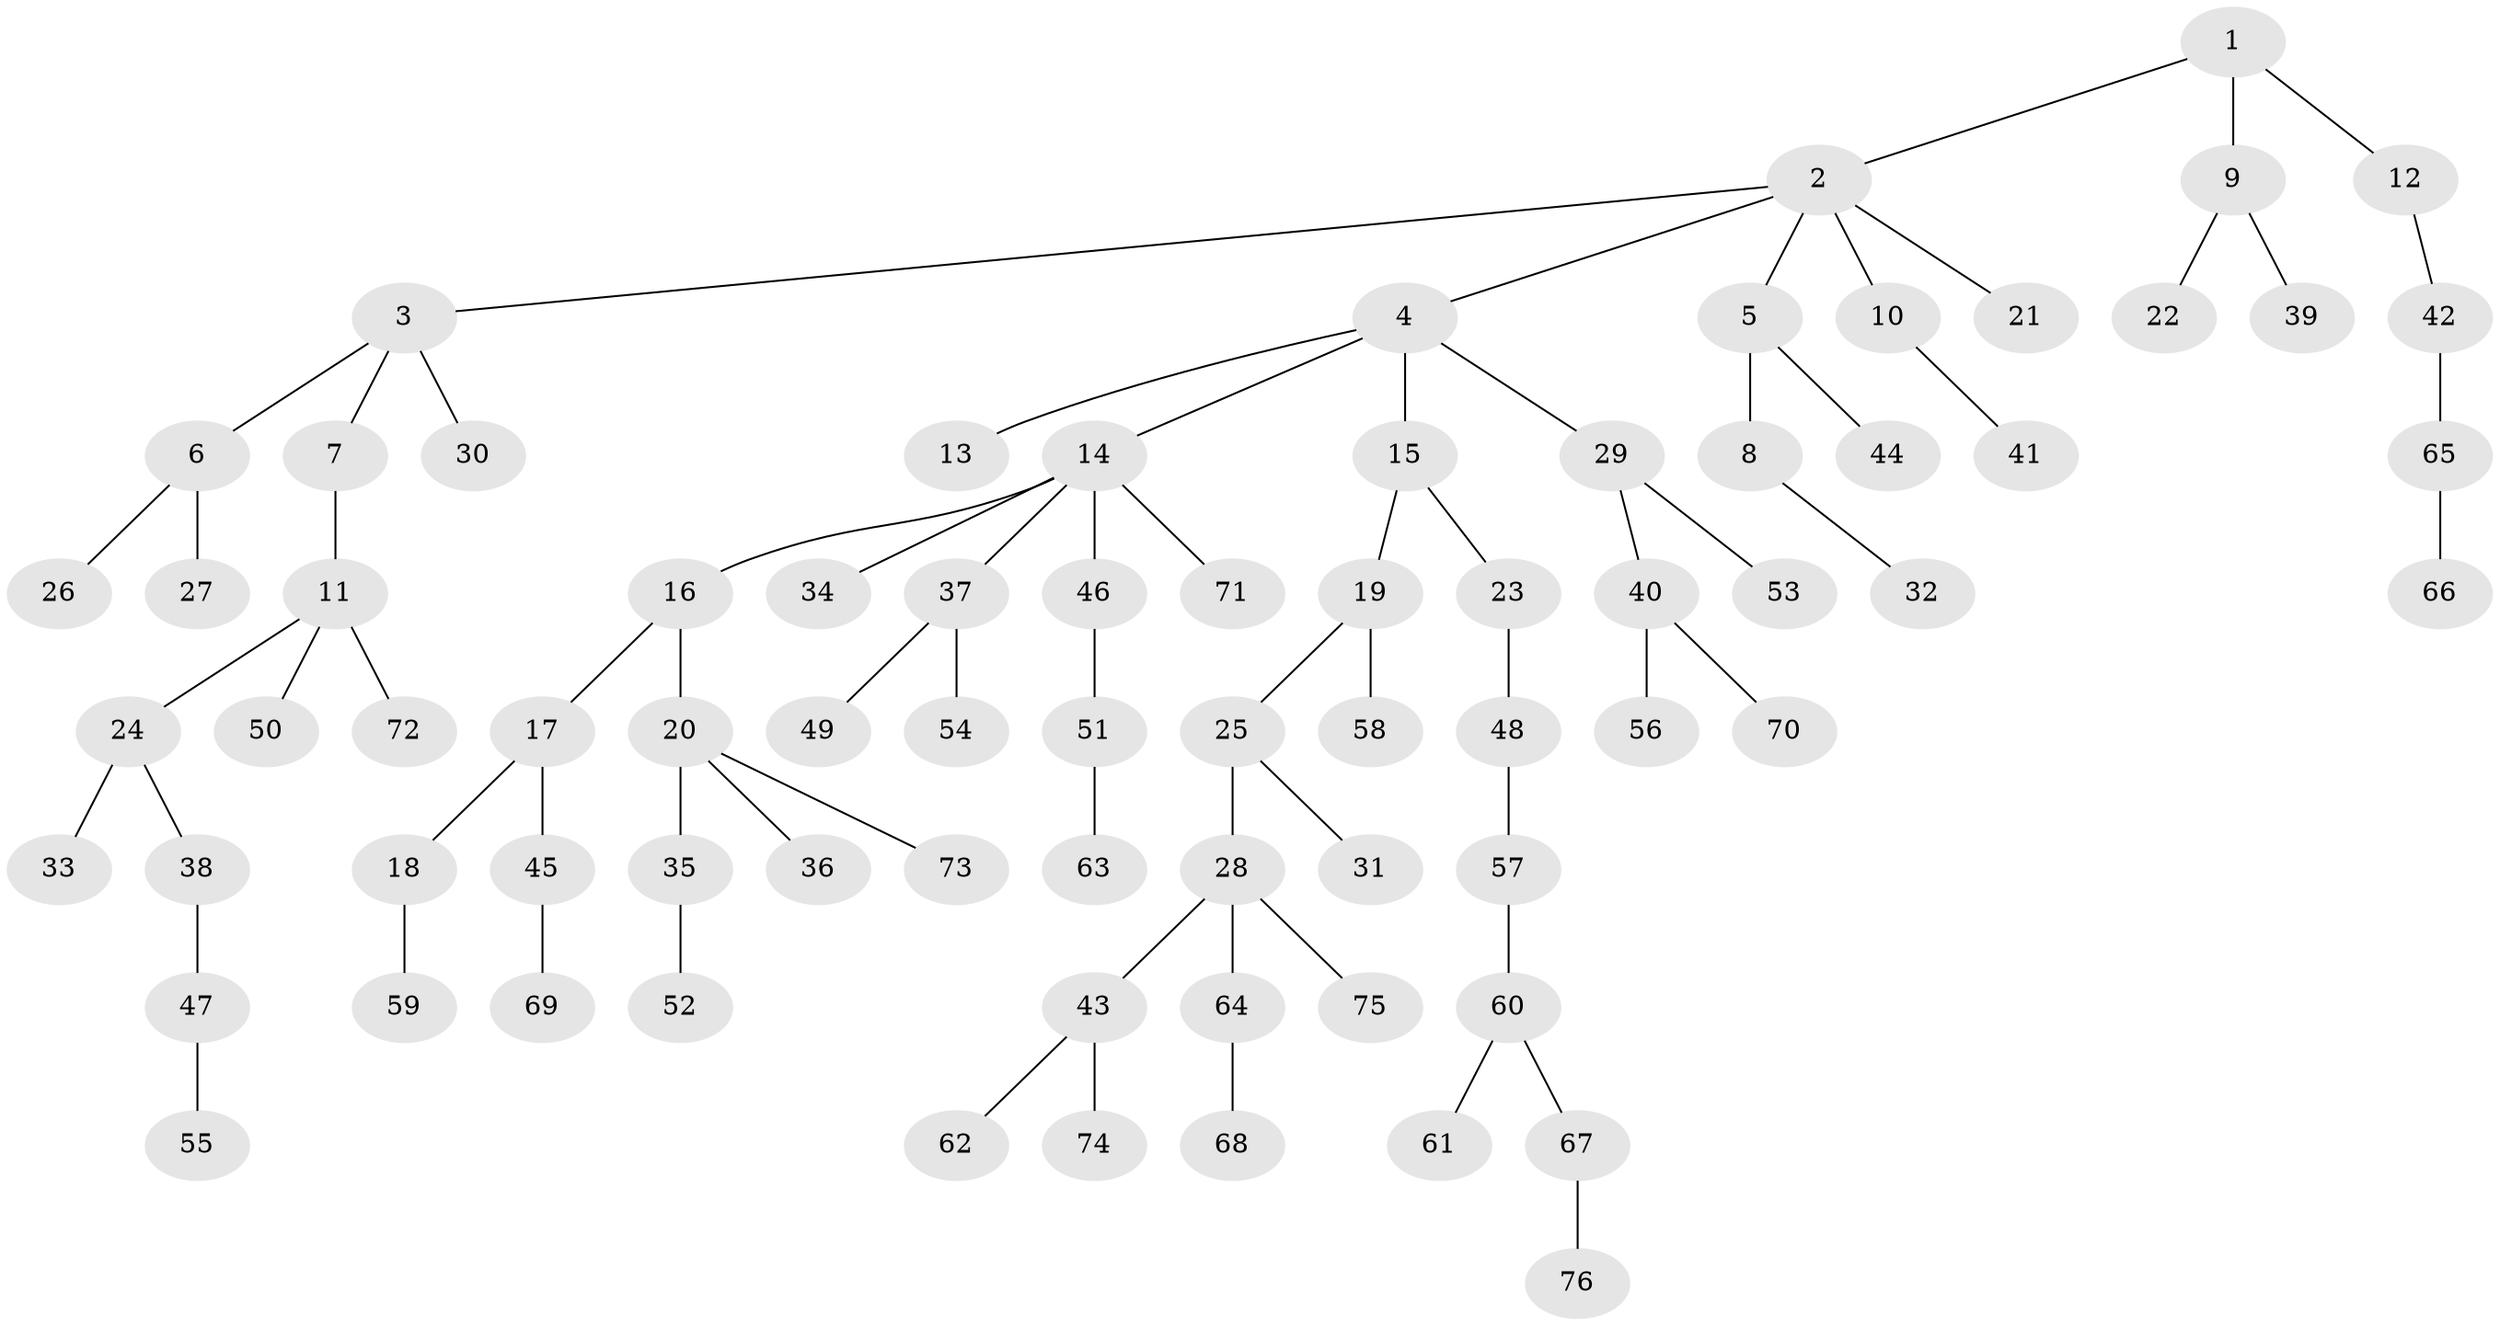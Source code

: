 // coarse degree distribution, {3: 0.12244897959183673, 8: 0.02040816326530612, 6: 0.02040816326530612, 2: 0.32653061224489793, 1: 0.46938775510204084, 5: 0.02040816326530612, 4: 0.02040816326530612}
// Generated by graph-tools (version 1.1) at 2025/24/03/03/25 07:24:07]
// undirected, 76 vertices, 75 edges
graph export_dot {
graph [start="1"]
  node [color=gray90,style=filled];
  1;
  2;
  3;
  4;
  5;
  6;
  7;
  8;
  9;
  10;
  11;
  12;
  13;
  14;
  15;
  16;
  17;
  18;
  19;
  20;
  21;
  22;
  23;
  24;
  25;
  26;
  27;
  28;
  29;
  30;
  31;
  32;
  33;
  34;
  35;
  36;
  37;
  38;
  39;
  40;
  41;
  42;
  43;
  44;
  45;
  46;
  47;
  48;
  49;
  50;
  51;
  52;
  53;
  54;
  55;
  56;
  57;
  58;
  59;
  60;
  61;
  62;
  63;
  64;
  65;
  66;
  67;
  68;
  69;
  70;
  71;
  72;
  73;
  74;
  75;
  76;
  1 -- 2;
  1 -- 9;
  1 -- 12;
  2 -- 3;
  2 -- 4;
  2 -- 5;
  2 -- 10;
  2 -- 21;
  3 -- 6;
  3 -- 7;
  3 -- 30;
  4 -- 13;
  4 -- 14;
  4 -- 15;
  4 -- 29;
  5 -- 8;
  5 -- 44;
  6 -- 26;
  6 -- 27;
  7 -- 11;
  8 -- 32;
  9 -- 22;
  9 -- 39;
  10 -- 41;
  11 -- 24;
  11 -- 50;
  11 -- 72;
  12 -- 42;
  14 -- 16;
  14 -- 34;
  14 -- 37;
  14 -- 46;
  14 -- 71;
  15 -- 19;
  15 -- 23;
  16 -- 17;
  16 -- 20;
  17 -- 18;
  17 -- 45;
  18 -- 59;
  19 -- 25;
  19 -- 58;
  20 -- 35;
  20 -- 36;
  20 -- 73;
  23 -- 48;
  24 -- 33;
  24 -- 38;
  25 -- 28;
  25 -- 31;
  28 -- 43;
  28 -- 64;
  28 -- 75;
  29 -- 40;
  29 -- 53;
  35 -- 52;
  37 -- 49;
  37 -- 54;
  38 -- 47;
  40 -- 56;
  40 -- 70;
  42 -- 65;
  43 -- 62;
  43 -- 74;
  45 -- 69;
  46 -- 51;
  47 -- 55;
  48 -- 57;
  51 -- 63;
  57 -- 60;
  60 -- 61;
  60 -- 67;
  64 -- 68;
  65 -- 66;
  67 -- 76;
}
